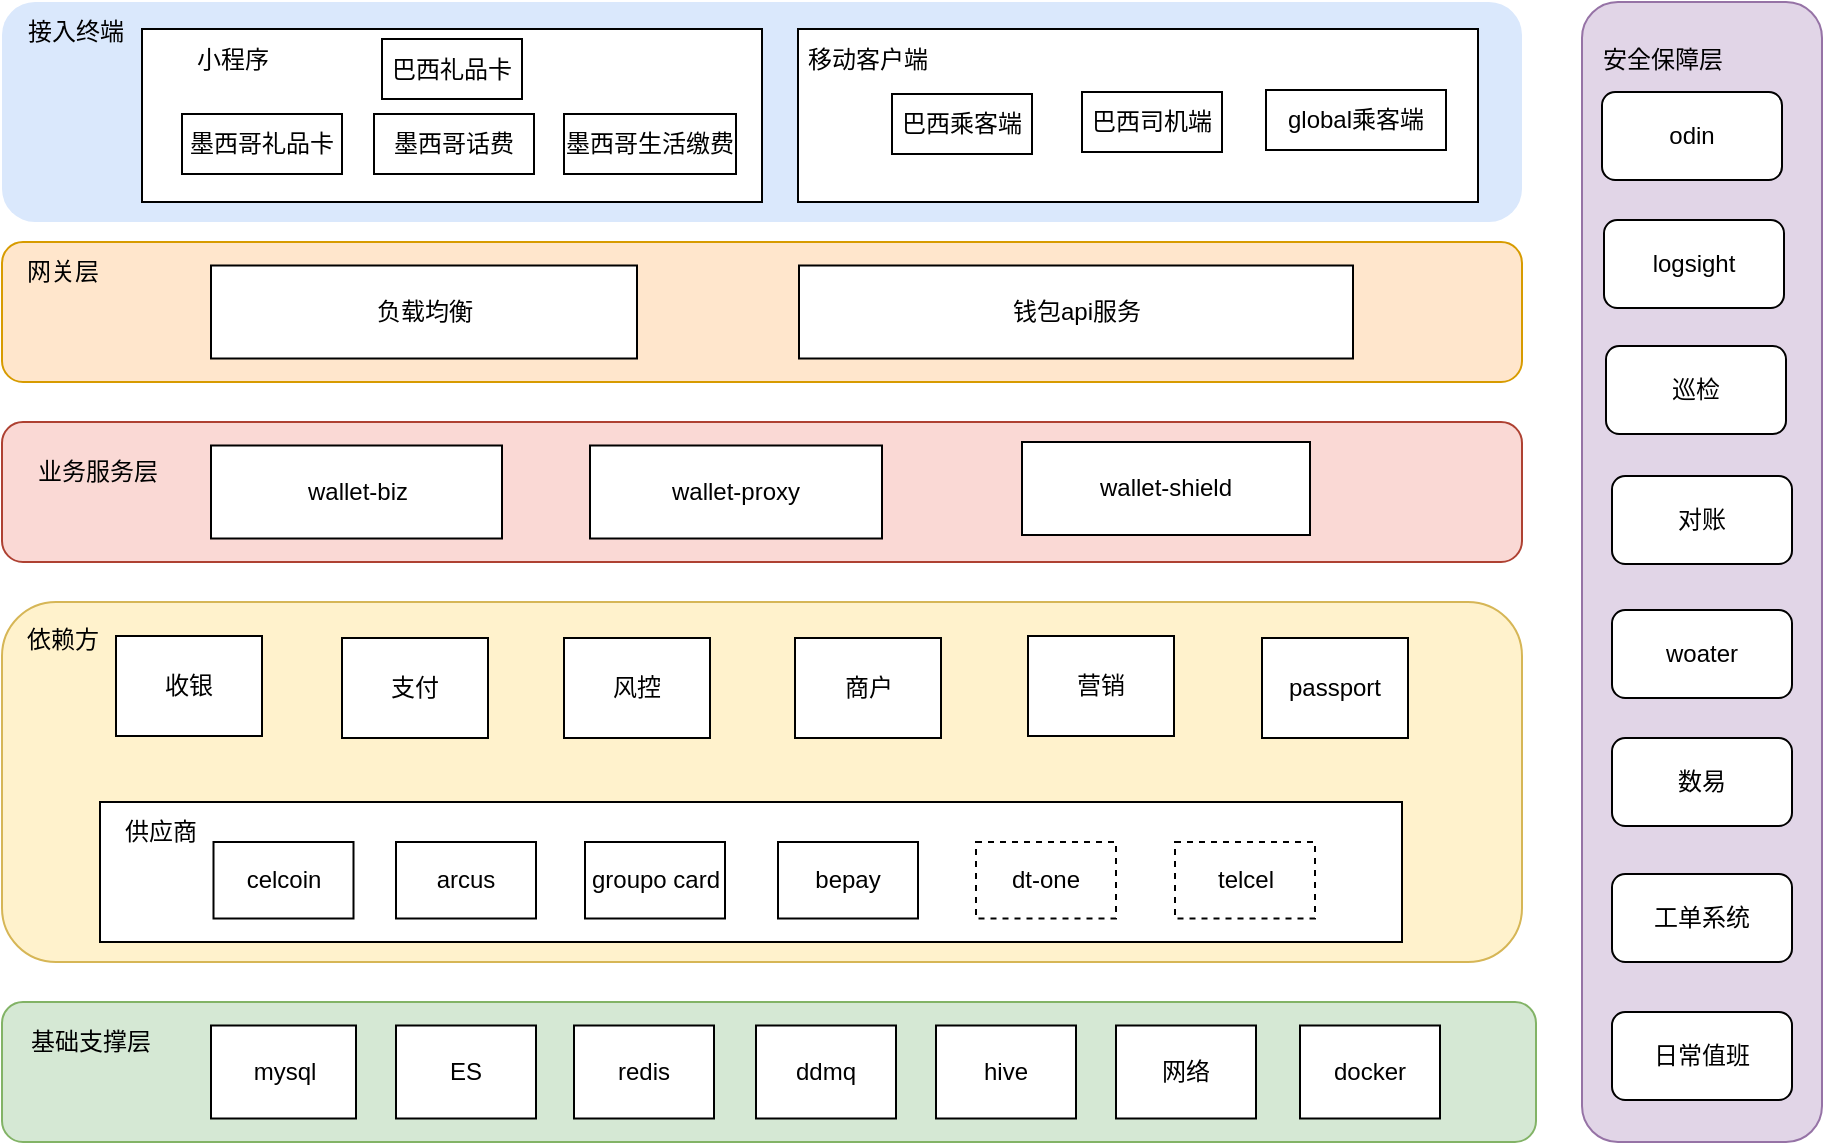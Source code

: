 <mxfile version="21.1.7" type="github">
  <diagram name="第 1 页" id="PDtI5TwQijoS2rOWNoLW">
    <mxGraphModel dx="2133" dy="836" grid="1" gridSize="10" guides="1" tooltips="1" connect="1" arrows="1" fold="1" page="1" pageScale="1" pageWidth="827" pageHeight="1169" math="0" shadow="0">
      <root>
        <mxCell id="0" />
        <mxCell id="1" parent="0" />
        <mxCell id="_h85zgaVH8Z0qXRfAyIR-1" value="" style="rounded=1;whiteSpace=wrap;html=1;fillColor=#dae8fc;strokeColor=none;" vertex="1" parent="1">
          <mxGeometry x="-800" y="100" width="760" height="110" as="geometry" />
        </mxCell>
        <mxCell id="_h85zgaVH8Z0qXRfAyIR-10" value="" style="rounded=0;whiteSpace=wrap;html=1;" vertex="1" parent="1">
          <mxGeometry x="-730" y="113.5" width="310" height="86.5" as="geometry" />
        </mxCell>
        <mxCell id="_h85zgaVH8Z0qXRfAyIR-11" value="" style="rounded=0;whiteSpace=wrap;html=1;" vertex="1" parent="1">
          <mxGeometry x="-402" y="113.5" width="340" height="86.5" as="geometry" />
        </mxCell>
        <mxCell id="_h85zgaVH8Z0qXRfAyIR-12" value="移动客户端" style="text;html=1;strokeColor=none;fillColor=none;align=center;verticalAlign=middle;whiteSpace=wrap;rounded=0;" vertex="1" parent="1">
          <mxGeometry x="-412" y="113.5" width="90" height="30" as="geometry" />
        </mxCell>
        <mxCell id="_h85zgaVH8Z0qXRfAyIR-13" value="巴西乘客端" style="rounded=0;whiteSpace=wrap;html=1;" vertex="1" parent="1">
          <mxGeometry x="-355" y="146" width="70" height="30" as="geometry" />
        </mxCell>
        <mxCell id="_h85zgaVH8Z0qXRfAyIR-14" value="巴西司机端" style="rounded=0;whiteSpace=wrap;html=1;" vertex="1" parent="1">
          <mxGeometry x="-260" y="145" width="70" height="30" as="geometry" />
        </mxCell>
        <mxCell id="_h85zgaVH8Z0qXRfAyIR-15" value="global乘客端" style="rounded=0;whiteSpace=wrap;html=1;" vertex="1" parent="1">
          <mxGeometry x="-168" y="144" width="90" height="30" as="geometry" />
        </mxCell>
        <mxCell id="_h85zgaVH8Z0qXRfAyIR-16" value="小程序" style="text;html=1;align=center;verticalAlign=middle;resizable=0;points=[];autosize=1;strokeColor=none;fillColor=none;" vertex="1" parent="1">
          <mxGeometry x="-715" y="113.5" width="60" height="30" as="geometry" />
        </mxCell>
        <mxCell id="_h85zgaVH8Z0qXRfAyIR-17" value="巴西礼品卡" style="rounded=0;whiteSpace=wrap;html=1;" vertex="1" parent="1">
          <mxGeometry x="-610" y="118.5" width="70" height="30" as="geometry" />
        </mxCell>
        <mxCell id="_h85zgaVH8Z0qXRfAyIR-18" value="墨西哥礼品卡" style="rounded=0;whiteSpace=wrap;html=1;" vertex="1" parent="1">
          <mxGeometry x="-710" y="156" width="80" height="30" as="geometry" />
        </mxCell>
        <mxCell id="_h85zgaVH8Z0qXRfAyIR-19" value="墨西哥话费" style="rounded=0;whiteSpace=wrap;html=1;" vertex="1" parent="1">
          <mxGeometry x="-614" y="156" width="80" height="30" as="geometry" />
        </mxCell>
        <mxCell id="_h85zgaVH8Z0qXRfAyIR-20" value="墨西哥生活缴费" style="rounded=0;whiteSpace=wrap;html=1;" vertex="1" parent="1">
          <mxGeometry x="-519" y="156" width="86" height="30" as="geometry" />
        </mxCell>
        <mxCell id="_h85zgaVH8Z0qXRfAyIR-23" value="" style="rounded=1;whiteSpace=wrap;html=1;fillColor=#ffe6cc;strokeColor=#d79b00;" vertex="1" parent="1">
          <mxGeometry x="-800" y="220" width="760" height="70" as="geometry" />
        </mxCell>
        <mxCell id="_h85zgaVH8Z0qXRfAyIR-28" value="负载均衡" style="rounded=0;whiteSpace=wrap;html=1;" vertex="1" parent="1">
          <mxGeometry x="-695.5" y="231.75" width="213" height="46.5" as="geometry" />
        </mxCell>
        <mxCell id="_h85zgaVH8Z0qXRfAyIR-29" value="钱包api服务" style="rounded=0;whiteSpace=wrap;html=1;" vertex="1" parent="1">
          <mxGeometry x="-401.5" y="231.75" width="277" height="46.5" as="geometry" />
        </mxCell>
        <mxCell id="_h85zgaVH8Z0qXRfAyIR-40" value="接入终端" style="text;html=1;strokeColor=none;fillColor=none;align=center;verticalAlign=middle;whiteSpace=wrap;rounded=0;" vertex="1" parent="1">
          <mxGeometry x="-793" y="100" width="60" height="30" as="geometry" />
        </mxCell>
        <mxCell id="_h85zgaVH8Z0qXRfAyIR-41" value="网关层" style="text;html=1;align=center;verticalAlign=middle;resizable=0;points=[];autosize=1;strokeColor=none;fillColor=none;" vertex="1" parent="1">
          <mxGeometry x="-800" y="220" width="60" height="30" as="geometry" />
        </mxCell>
        <mxCell id="_h85zgaVH8Z0qXRfAyIR-42" value="" style="rounded=1;whiteSpace=wrap;html=1;fillColor=#fad9d5;strokeColor=#ae4132;" vertex="1" parent="1">
          <mxGeometry x="-800" y="310" width="760" height="70" as="geometry" />
        </mxCell>
        <mxCell id="_h85zgaVH8Z0qXRfAyIR-43" value="业务服务层" style="text;html=1;strokeColor=none;fillColor=none;align=center;verticalAlign=middle;whiteSpace=wrap;rounded=0;" vertex="1" parent="1">
          <mxGeometry x="-800" y="320" width="96" height="30" as="geometry" />
        </mxCell>
        <mxCell id="_h85zgaVH8Z0qXRfAyIR-44" value="wallet-biz" style="rounded=0;whiteSpace=wrap;html=1;" vertex="1" parent="1">
          <mxGeometry x="-695.5" y="321.75" width="145.5" height="46.5" as="geometry" />
        </mxCell>
        <mxCell id="_h85zgaVH8Z0qXRfAyIR-45" value="wallet-proxy" style="rounded=0;whiteSpace=wrap;html=1;" vertex="1" parent="1">
          <mxGeometry x="-506" y="321.75" width="146" height="46.5" as="geometry" />
        </mxCell>
        <mxCell id="_h85zgaVH8Z0qXRfAyIR-46" value="wallet-shield" style="rounded=0;whiteSpace=wrap;html=1;" vertex="1" parent="1">
          <mxGeometry x="-290" y="320" width="144" height="46.5" as="geometry" />
        </mxCell>
        <mxCell id="_h85zgaVH8Z0qXRfAyIR-47" value="" style="rounded=1;whiteSpace=wrap;html=1;fillColor=#d5e8d4;strokeColor=#82b366;" vertex="1" parent="1">
          <mxGeometry x="-800" y="600" width="767" height="70" as="geometry" />
        </mxCell>
        <mxCell id="_h85zgaVH8Z0qXRfAyIR-48" value="基础支撑层" style="text;html=1;align=center;verticalAlign=middle;resizable=0;points=[];autosize=1;strokeColor=none;fillColor=none;" vertex="1" parent="1">
          <mxGeometry x="-796" y="605" width="80" height="30" as="geometry" />
        </mxCell>
        <mxCell id="_h85zgaVH8Z0qXRfAyIR-49" value="mysql" style="rounded=0;whiteSpace=wrap;html=1;" vertex="1" parent="1">
          <mxGeometry x="-695.5" y="611.75" width="72.5" height="46.5" as="geometry" />
        </mxCell>
        <mxCell id="_h85zgaVH8Z0qXRfAyIR-50" value="ES" style="rounded=0;whiteSpace=wrap;html=1;" vertex="1" parent="1">
          <mxGeometry x="-603" y="611.75" width="70" height="46.5" as="geometry" />
        </mxCell>
        <mxCell id="_h85zgaVH8Z0qXRfAyIR-51" value="redis" style="rounded=0;whiteSpace=wrap;html=1;" vertex="1" parent="1">
          <mxGeometry x="-514" y="611.75" width="70" height="46.5" as="geometry" />
        </mxCell>
        <mxCell id="_h85zgaVH8Z0qXRfAyIR-52" value="ddmq" style="rounded=0;whiteSpace=wrap;html=1;" vertex="1" parent="1">
          <mxGeometry x="-423" y="611.75" width="70" height="46.5" as="geometry" />
        </mxCell>
        <mxCell id="_h85zgaVH8Z0qXRfAyIR-53" value="hive" style="rounded=0;whiteSpace=wrap;html=1;" vertex="1" parent="1">
          <mxGeometry x="-333" y="611.75" width="70" height="46.5" as="geometry" />
        </mxCell>
        <mxCell id="_h85zgaVH8Z0qXRfAyIR-54" value="网络" style="rounded=0;whiteSpace=wrap;html=1;" vertex="1" parent="1">
          <mxGeometry x="-243" y="611.75" width="70" height="46.5" as="geometry" />
        </mxCell>
        <mxCell id="_h85zgaVH8Z0qXRfAyIR-55" value="docker" style="rounded=0;whiteSpace=wrap;html=1;" vertex="1" parent="1">
          <mxGeometry x="-151" y="611.75" width="70" height="46.5" as="geometry" />
        </mxCell>
        <mxCell id="_h85zgaVH8Z0qXRfAyIR-57" value="" style="rounded=1;whiteSpace=wrap;html=1;fillColor=#fff2cc;strokeColor=#d6b656;" vertex="1" parent="1">
          <mxGeometry x="-800" y="400" width="760" height="180" as="geometry" />
        </mxCell>
        <mxCell id="_h85zgaVH8Z0qXRfAyIR-58" value="依赖方" style="text;html=1;align=center;verticalAlign=middle;resizable=0;points=[];autosize=1;strokeColor=none;fillColor=none;" vertex="1" parent="1">
          <mxGeometry x="-800" y="404" width="60" height="30" as="geometry" />
        </mxCell>
        <mxCell id="_h85zgaVH8Z0qXRfAyIR-59" value="收银" style="rounded=0;whiteSpace=wrap;html=1;" vertex="1" parent="1">
          <mxGeometry x="-743" y="417" width="73" height="50" as="geometry" />
        </mxCell>
        <mxCell id="_h85zgaVH8Z0qXRfAyIR-60" value="支付" style="rounded=0;whiteSpace=wrap;html=1;" vertex="1" parent="1">
          <mxGeometry x="-630" y="418" width="73" height="50" as="geometry" />
        </mxCell>
        <mxCell id="_h85zgaVH8Z0qXRfAyIR-61" value="风控" style="rounded=0;whiteSpace=wrap;html=1;" vertex="1" parent="1">
          <mxGeometry x="-519" y="418" width="73" height="50" as="geometry" />
        </mxCell>
        <mxCell id="_h85zgaVH8Z0qXRfAyIR-62" value="商户" style="rounded=0;whiteSpace=wrap;html=1;" vertex="1" parent="1">
          <mxGeometry x="-403.5" y="418" width="73" height="50" as="geometry" />
        </mxCell>
        <mxCell id="_h85zgaVH8Z0qXRfAyIR-63" value="营销" style="rounded=0;whiteSpace=wrap;html=1;" vertex="1" parent="1">
          <mxGeometry x="-287" y="417" width="73" height="50" as="geometry" />
        </mxCell>
        <mxCell id="_h85zgaVH8Z0qXRfAyIR-64" value="" style="rounded=0;whiteSpace=wrap;html=1;" vertex="1" parent="1">
          <mxGeometry x="-751" y="500" width="651" height="70" as="geometry" />
        </mxCell>
        <mxCell id="_h85zgaVH8Z0qXRfAyIR-65" value="供应商" style="text;html=1;align=center;verticalAlign=middle;resizable=0;points=[];autosize=1;strokeColor=none;fillColor=none;" vertex="1" parent="1">
          <mxGeometry x="-751" y="500" width="60" height="30" as="geometry" />
        </mxCell>
        <mxCell id="_h85zgaVH8Z0qXRfAyIR-66" value="celcoin" style="rounded=0;whiteSpace=wrap;html=1;" vertex="1" parent="1">
          <mxGeometry x="-694.25" y="520" width="70" height="38.25" as="geometry" />
        </mxCell>
        <mxCell id="_h85zgaVH8Z0qXRfAyIR-67" value="arcus" style="rounded=0;whiteSpace=wrap;html=1;" vertex="1" parent="1">
          <mxGeometry x="-603" y="520" width="70" height="38.25" as="geometry" />
        </mxCell>
        <mxCell id="_h85zgaVH8Z0qXRfAyIR-68" value="groupo card" style="rounded=0;whiteSpace=wrap;html=1;" vertex="1" parent="1">
          <mxGeometry x="-508.5" y="520" width="70" height="38.25" as="geometry" />
        </mxCell>
        <mxCell id="_h85zgaVH8Z0qXRfAyIR-69" value="dt-one" style="rounded=0;whiteSpace=wrap;html=1;dashed=1;" vertex="1" parent="1">
          <mxGeometry x="-313" y="520" width="70" height="38.25" as="geometry" />
        </mxCell>
        <mxCell id="_h85zgaVH8Z0qXRfAyIR-70" value="bepay" style="rounded=0;whiteSpace=wrap;html=1;" vertex="1" parent="1">
          <mxGeometry x="-412" y="520" width="70" height="38.25" as="geometry" />
        </mxCell>
        <mxCell id="_h85zgaVH8Z0qXRfAyIR-71" value="telcel" style="rounded=0;whiteSpace=wrap;html=1;dashed=1;" vertex="1" parent="1">
          <mxGeometry x="-213.5" y="520" width="70" height="38.25" as="geometry" />
        </mxCell>
        <mxCell id="_h85zgaVH8Z0qXRfAyIR-72" value="" style="rounded=1;whiteSpace=wrap;html=1;fillColor=#e1d5e7;strokeColor=#9673a6;" vertex="1" parent="1">
          <mxGeometry x="-10" y="100" width="120" height="570" as="geometry" />
        </mxCell>
        <mxCell id="_h85zgaVH8Z0qXRfAyIR-73" value="安全保障层" style="text;html=1;align=center;verticalAlign=middle;resizable=0;points=[];autosize=1;strokeColor=none;fillColor=none;" vertex="1" parent="1">
          <mxGeometry x="-10" y="113.5" width="80" height="30" as="geometry" />
        </mxCell>
        <mxCell id="_h85zgaVH8Z0qXRfAyIR-74" value="odin" style="rounded=1;whiteSpace=wrap;html=1;" vertex="1" parent="1">
          <mxGeometry y="145" width="90" height="44" as="geometry" />
        </mxCell>
        <mxCell id="_h85zgaVH8Z0qXRfAyIR-75" value="logsight" style="rounded=1;whiteSpace=wrap;html=1;" vertex="1" parent="1">
          <mxGeometry x="1" y="209" width="90" height="44" as="geometry" />
        </mxCell>
        <mxCell id="_h85zgaVH8Z0qXRfAyIR-76" value="巡检" style="rounded=1;whiteSpace=wrap;html=1;" vertex="1" parent="1">
          <mxGeometry x="2" y="272" width="90" height="44" as="geometry" />
        </mxCell>
        <mxCell id="_h85zgaVH8Z0qXRfAyIR-77" value="对账" style="rounded=1;whiteSpace=wrap;html=1;" vertex="1" parent="1">
          <mxGeometry x="5" y="337" width="90" height="44" as="geometry" />
        </mxCell>
        <mxCell id="_h85zgaVH8Z0qXRfAyIR-78" value="woater" style="rounded=1;whiteSpace=wrap;html=1;" vertex="1" parent="1">
          <mxGeometry x="5" y="404" width="90" height="44" as="geometry" />
        </mxCell>
        <mxCell id="_h85zgaVH8Z0qXRfAyIR-79" value="数易" style="rounded=1;whiteSpace=wrap;html=1;" vertex="1" parent="1">
          <mxGeometry x="5" y="468" width="90" height="44" as="geometry" />
        </mxCell>
        <mxCell id="_h85zgaVH8Z0qXRfAyIR-80" value="工单系统" style="rounded=1;whiteSpace=wrap;html=1;" vertex="1" parent="1">
          <mxGeometry x="5" y="536" width="90" height="44" as="geometry" />
        </mxCell>
        <mxCell id="_h85zgaVH8Z0qXRfAyIR-81" value="日常值班" style="rounded=1;whiteSpace=wrap;html=1;" vertex="1" parent="1">
          <mxGeometry x="5" y="605" width="90" height="44" as="geometry" />
        </mxCell>
        <mxCell id="_h85zgaVH8Z0qXRfAyIR-82" value="passport" style="rounded=0;whiteSpace=wrap;html=1;" vertex="1" parent="1">
          <mxGeometry x="-170" y="418" width="73" height="50" as="geometry" />
        </mxCell>
      </root>
    </mxGraphModel>
  </diagram>
</mxfile>
